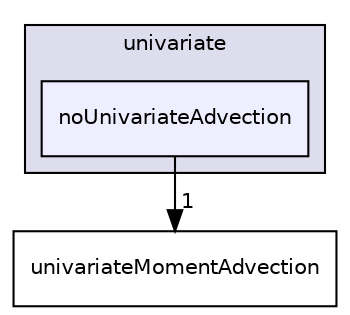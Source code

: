 digraph "noUnivariateAdvection" {
  bgcolor=transparent;
  compound=true
  node [ fontsize="10", fontname="Helvetica"];
  edge [ labelfontsize="10", labelfontname="Helvetica"];
  subgraph clusterdir_af11b54554cd4f9c9ebe900113381b5f {
    graph [ bgcolor="#ddddee", pencolor="black", label="univariate" fontname="Helvetica", fontsize="10", URL="dir_af11b54554cd4f9c9ebe900113381b5f.html"]
  dir_48d5e85badc69337a147c3b8f99d1063 [shape=box, label="noUnivariateAdvection", style="filled", fillcolor="#eeeeff", pencolor="black", URL="dir_48d5e85badc69337a147c3b8f99d1063.html"];
  }
  dir_c923319fbe6924ebcc3caa361e79cb75 [shape=box label="univariateMomentAdvection" URL="dir_c923319fbe6924ebcc3caa361e79cb75.html"];
  dir_48d5e85badc69337a147c3b8f99d1063->dir_c923319fbe6924ebcc3caa361e79cb75 [headlabel="1", labeldistance=1.5 headhref="dir_000289_000261.html"];
}
